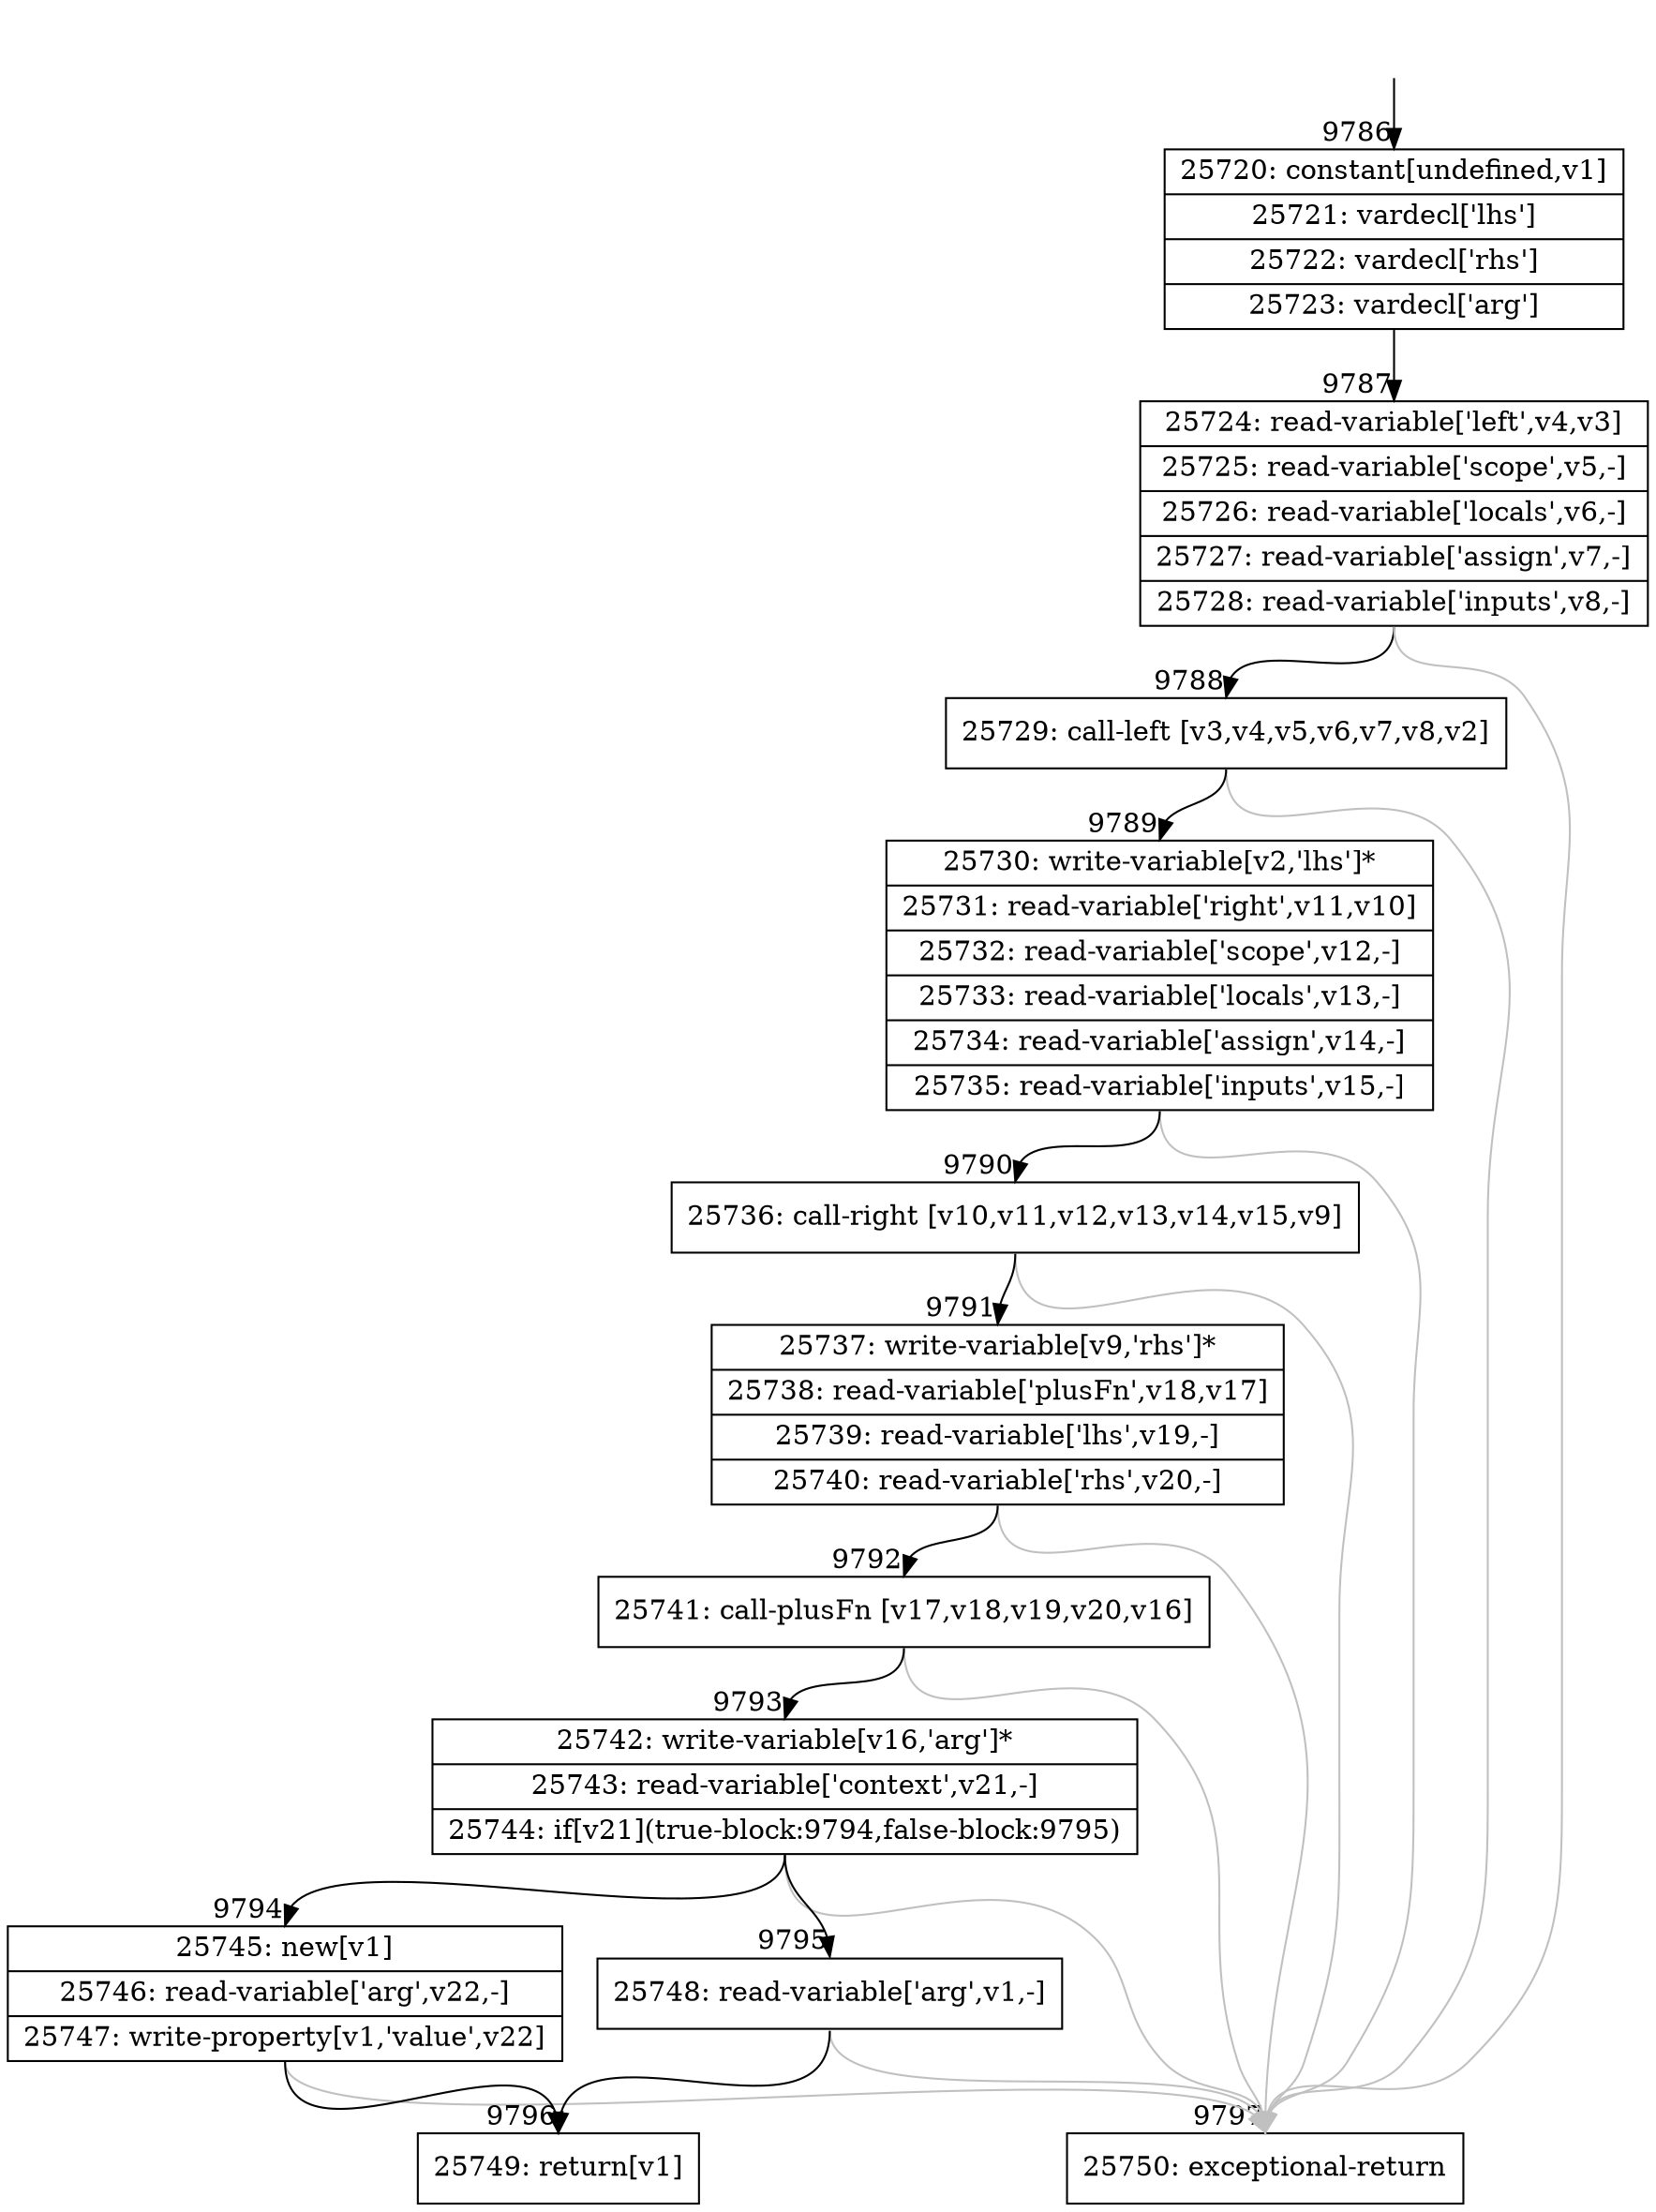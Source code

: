 digraph {
rankdir="TD"
BB_entry722[shape=none,label=""];
BB_entry722 -> BB9786 [tailport=s, headport=n, headlabel="    9786"]
BB9786 [shape=record label="{25720: constant[undefined,v1]|25721: vardecl['lhs']|25722: vardecl['rhs']|25723: vardecl['arg']}" ] 
BB9786 -> BB9787 [tailport=s, headport=n, headlabel="      9787"]
BB9787 [shape=record label="{25724: read-variable['left',v4,v3]|25725: read-variable['scope',v5,-]|25726: read-variable['locals',v6,-]|25727: read-variable['assign',v7,-]|25728: read-variable['inputs',v8,-]}" ] 
BB9787 -> BB9788 [tailport=s, headport=n, headlabel="      9788"]
BB9787 -> BB9797 [tailport=s, headport=n, color=gray, headlabel="      9797"]
BB9788 [shape=record label="{25729: call-left [v3,v4,v5,v6,v7,v8,v2]}" ] 
BB9788 -> BB9789 [tailport=s, headport=n, headlabel="      9789"]
BB9788 -> BB9797 [tailport=s, headport=n, color=gray]
BB9789 [shape=record label="{25730: write-variable[v2,'lhs']*|25731: read-variable['right',v11,v10]|25732: read-variable['scope',v12,-]|25733: read-variable['locals',v13,-]|25734: read-variable['assign',v14,-]|25735: read-variable['inputs',v15,-]}" ] 
BB9789 -> BB9790 [tailport=s, headport=n, headlabel="      9790"]
BB9789 -> BB9797 [tailport=s, headport=n, color=gray]
BB9790 [shape=record label="{25736: call-right [v10,v11,v12,v13,v14,v15,v9]}" ] 
BB9790 -> BB9791 [tailport=s, headport=n, headlabel="      9791"]
BB9790 -> BB9797 [tailport=s, headport=n, color=gray]
BB9791 [shape=record label="{25737: write-variable[v9,'rhs']*|25738: read-variable['plusFn',v18,v17]|25739: read-variable['lhs',v19,-]|25740: read-variable['rhs',v20,-]}" ] 
BB9791 -> BB9792 [tailport=s, headport=n, headlabel="      9792"]
BB9791 -> BB9797 [tailport=s, headport=n, color=gray]
BB9792 [shape=record label="{25741: call-plusFn [v17,v18,v19,v20,v16]}" ] 
BB9792 -> BB9793 [tailport=s, headport=n, headlabel="      9793"]
BB9792 -> BB9797 [tailport=s, headport=n, color=gray]
BB9793 [shape=record label="{25742: write-variable[v16,'arg']*|25743: read-variable['context',v21,-]|25744: if[v21](true-block:9794,false-block:9795)}" ] 
BB9793 -> BB9794 [tailport=s, headport=n, headlabel="      9794"]
BB9793 -> BB9795 [tailport=s, headport=n, headlabel="      9795"]
BB9793 -> BB9797 [tailport=s, headport=n, color=gray]
BB9794 [shape=record label="{25745: new[v1]|25746: read-variable['arg',v22,-]|25747: write-property[v1,'value',v22]}" ] 
BB9794 -> BB9796 [tailport=s, headport=n, headlabel="      9796"]
BB9794 -> BB9797 [tailport=s, headport=n, color=gray]
BB9795 [shape=record label="{25748: read-variable['arg',v1,-]}" ] 
BB9795 -> BB9796 [tailport=s, headport=n]
BB9795 -> BB9797 [tailport=s, headport=n, color=gray]
BB9796 [shape=record label="{25749: return[v1]}" ] 
BB9797 [shape=record label="{25750: exceptional-return}" ] 
//#$~ 13774
}
